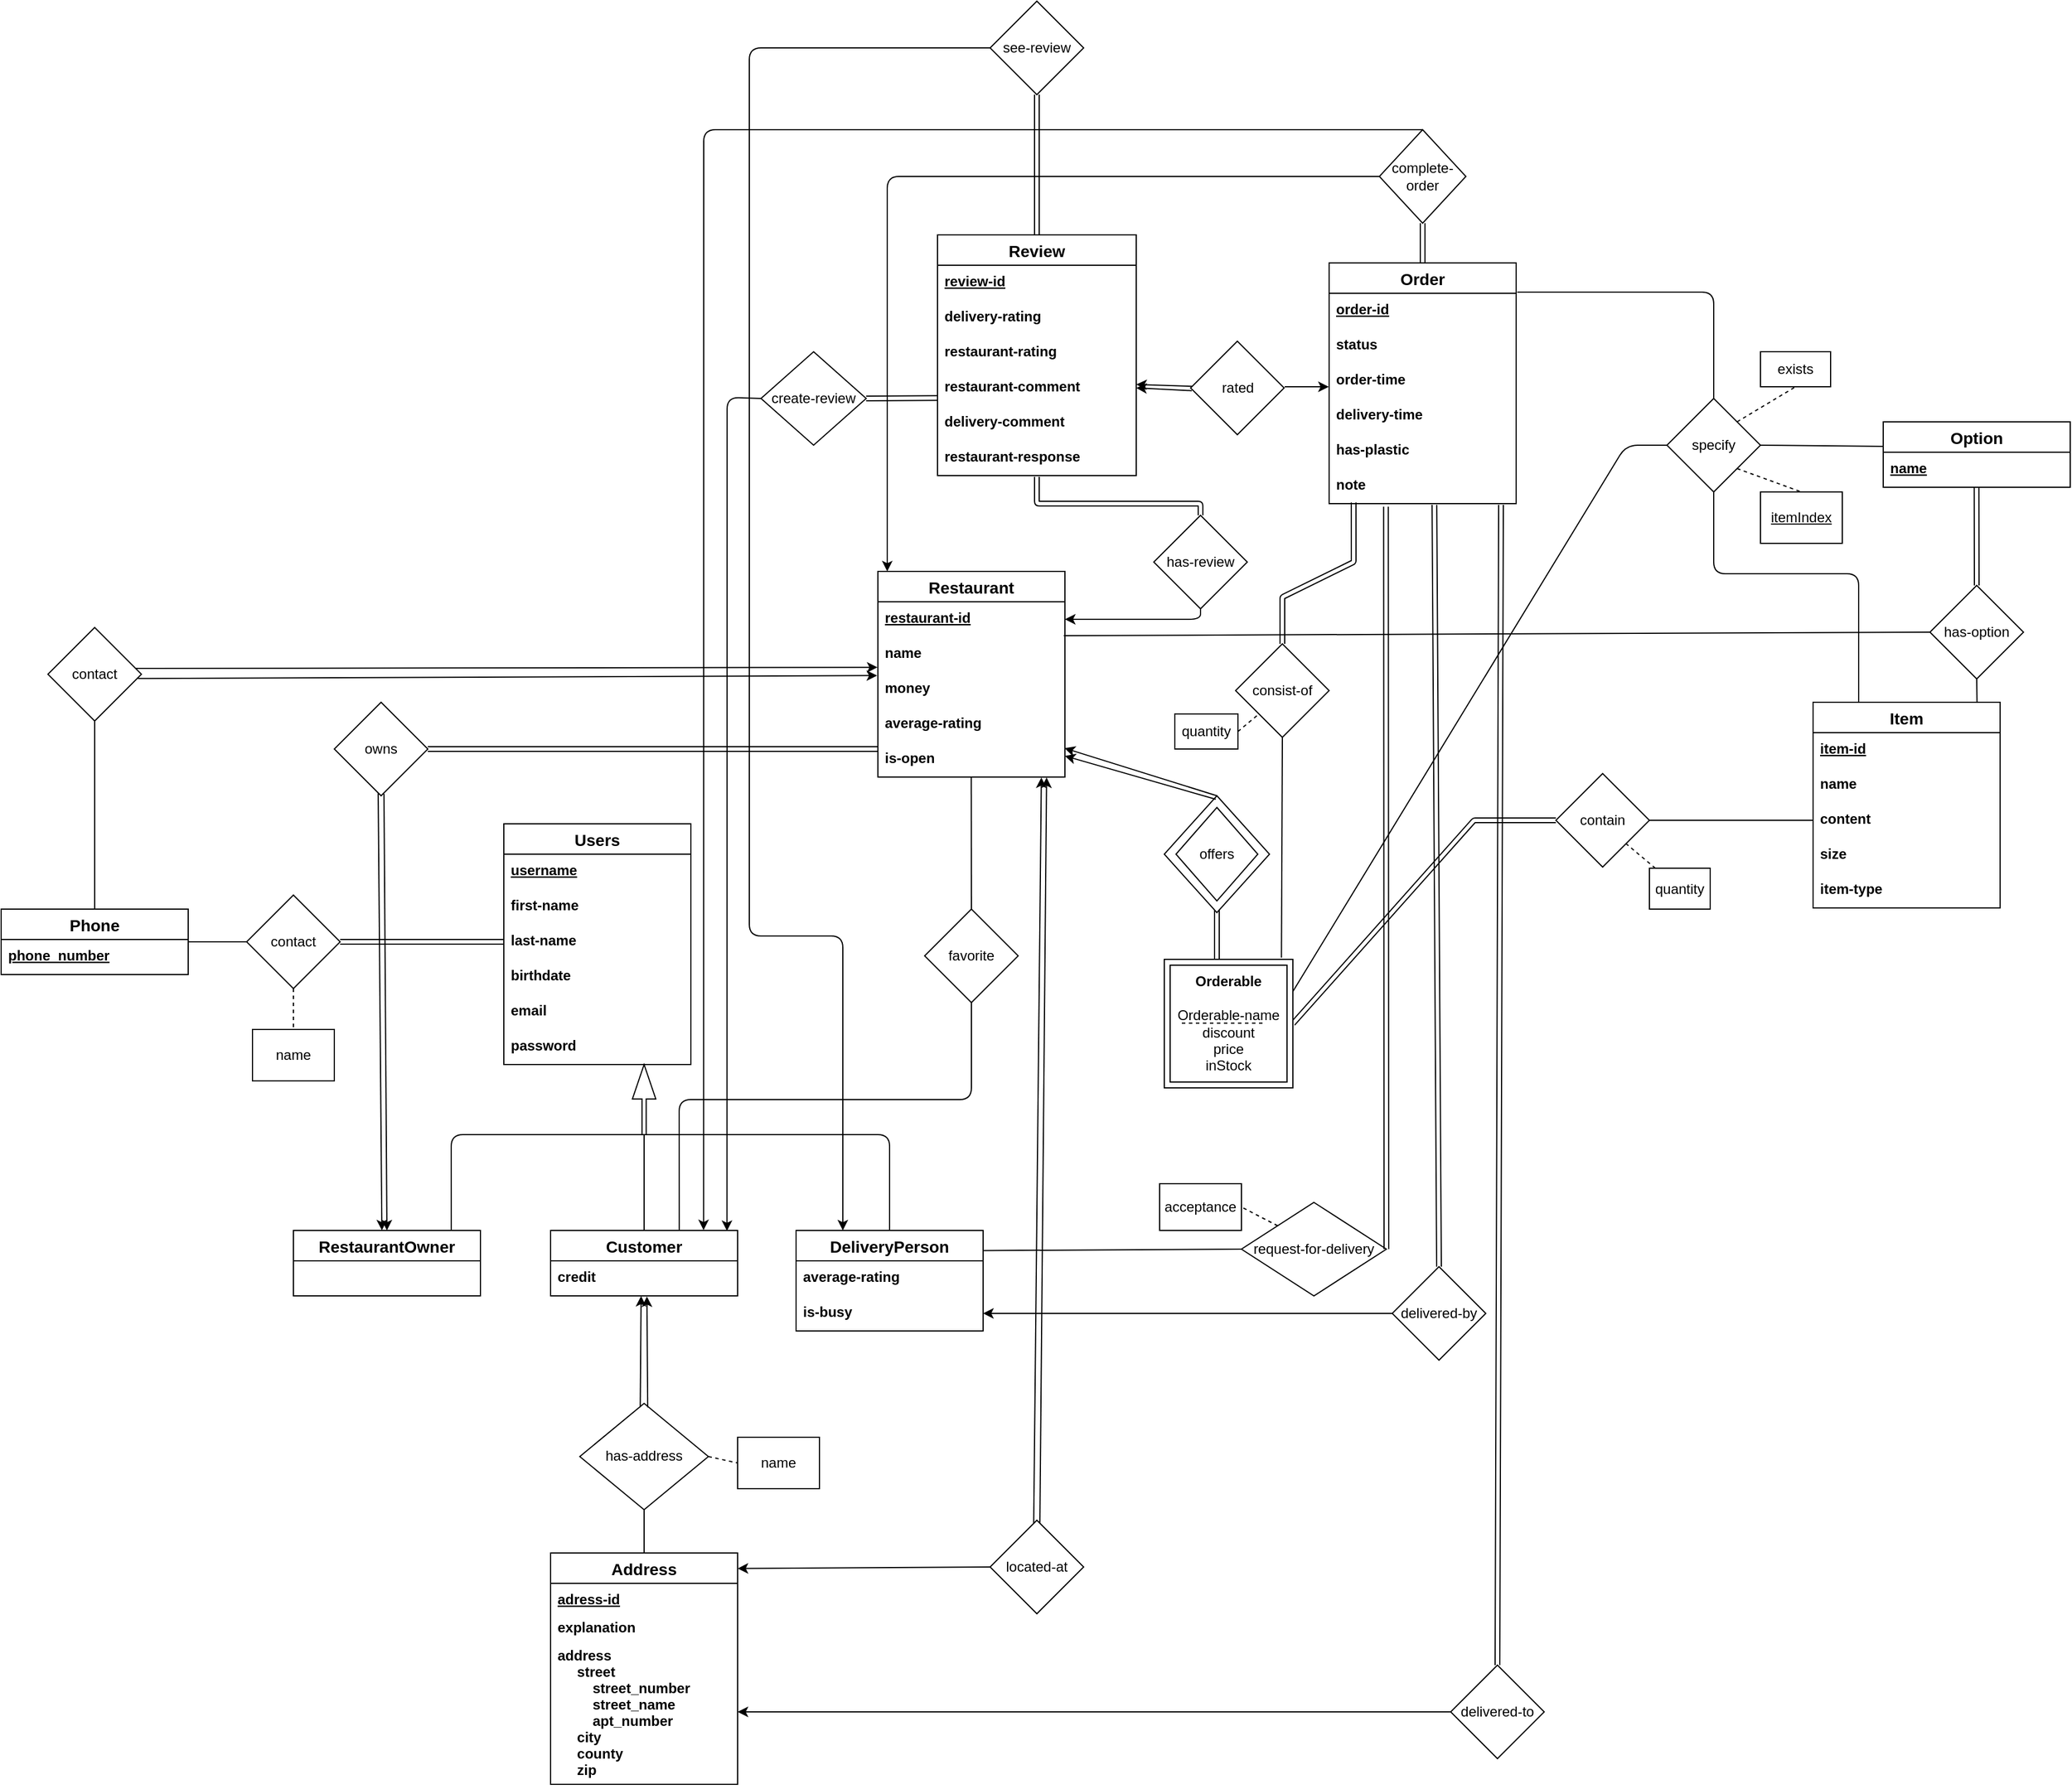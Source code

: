 <mxfile version="14.5.3" type="device"><diagram id="R2lEEEUBdFMjLlhIrx00" name="Page-1"><mxGraphModel dx="3220" dy="2443" grid="1" gridSize="10" guides="1" tooltips="1" connect="1" arrows="1" fold="1" page="1" pageScale="1" pageWidth="850" pageHeight="1100" math="0" shadow="0" extFonts="Permanent Marker^https://fonts.googleapis.com/css?family=Permanent+Marker"><root><mxCell id="0"/><mxCell id="1" parent="0"/><mxCell id="Zh8neGihTHfax8d--XvM-163" value="" style="shape=singleArrow;direction=north;whiteSpace=wrap;html=1;arrowWidth=0.178;arrowSize=0.492;" parent="1" vertex="1"><mxGeometry x="390" y="340" width="20" height="60" as="geometry"/></mxCell><mxCell id="Zh8neGihTHfax8d--XvM-165" value="" style="endArrow=none;html=1;exitX=0;exitY=0.5;exitDx=0;exitDy=0;exitPerimeter=0;entryX=0.844;entryY=0;entryDx=0;entryDy=0;entryPerimeter=0;" parent="1" source="Zh8neGihTHfax8d--XvM-163" target="JHoOs5_U9RgIZUPqP7sH-4" edge="1"><mxGeometry width="50" height="50" relative="1" as="geometry"><mxPoint x="680" y="250" as="sourcePoint"/><mxPoint x="240" y="430" as="targetPoint"/><Array as="points"><mxPoint x="235" y="400"/></Array></mxGeometry></mxCell><mxCell id="Zh8neGihTHfax8d--XvM-167" value="" style="endArrow=none;html=1;exitX=0.5;exitY=0;exitDx=0;exitDy=0;entryX=0;entryY=0.5;entryDx=0;entryDy=0;entryPerimeter=0;" parent="1" source="JHoOs5_U9RgIZUPqP7sH-26" target="Zh8neGihTHfax8d--XvM-163" edge="1"><mxGeometry width="50" height="50" relative="1" as="geometry"><mxPoint x="423" y="450" as="sourcePoint"/><mxPoint x="423" y="410" as="targetPoint"/><Array as="points"><mxPoint x="610" y="400"/></Array></mxGeometry></mxCell><mxCell id="Zh8neGihTHfax8d--XvM-174" value="" style="endArrow=classic;html=1;exitX=0.469;exitY=0.971;exitDx=0;exitDy=0;exitPerimeter=0;entryX=0.473;entryY=-0.001;entryDx=0;entryDy=0;entryPerimeter=0;" parent="1" source="w5awrjnhxRkKPZBforDl-4" target="JHoOs5_U9RgIZUPqP7sH-4" edge="1"><mxGeometry width="50" height="50" relative="1" as="geometry"><mxPoint x="360" y="46" as="sourcePoint"/><mxPoint x="195" y="414" as="targetPoint"/></mxGeometry></mxCell><mxCell id="Zh8neGihTHfax8d--XvM-179" value="" style="endArrow=classic;html=1;exitX=0.5;exitY=0;exitDx=0;exitDy=0;entryX=0.998;entryY=0.176;entryDx=0;entryDy=0;entryPerimeter=0;" parent="1" source="Pc2gba_3hiDEqjjUq7yA-28" target="JHoOs5_U9RgIZUPqP7sH-65" edge="1"><mxGeometry width="50" height="50" relative="1" as="geometry"><mxPoint x="880" y="150" as="sourcePoint"/><mxPoint x="760" y="70" as="targetPoint"/></mxGeometry></mxCell><mxCell id="Zh8neGihTHfax8d--XvM-222" value="" style="shape=partialRectangle;collapsible=0;dropTarget=0;pointerEvents=0;fillColor=none;top=0;left=0;bottom=0;right=0;points=[[0,0.5],[1,0.5]];portConstraint=eastwest;" parent="1" vertex="1"><mxGeometry x="776" y="400" width="210" height="30" as="geometry"/></mxCell><mxCell id="Zh8neGihTHfax8d--XvM-223" value="" style="shape=partialRectangle;connectable=0;fillColor=none;top=0;left=0;bottom=0;right=0;editable=1;overflow=hidden;" parent="Zh8neGihTHfax8d--XvM-222" vertex="1"><mxGeometry width="30" height="30" as="geometry"/></mxCell><mxCell id="Zh8neGihTHfax8d--XvM-275" value="" style="endArrow=classic;html=1;entryX=0.943;entryY=0.008;entryDx=0;entryDy=0;entryPerimeter=0;exitX=0;exitY=0.5;exitDx=0;exitDy=0;" parent="1" source="s_h3dqW5CmTu_gAil_q3-16" target="JHoOs5_U9RgIZUPqP7sH-15" edge="1"><mxGeometry width="50" height="50" relative="1" as="geometry"><mxPoint x="540" y="-231" as="sourcePoint"/><mxPoint x="471" y="480" as="targetPoint"/><Array as="points"><mxPoint x="471" y="-231"/></Array></mxGeometry></mxCell><mxCell id="Zh8neGihTHfax8d--XvM-284" value="" style="shape=link;html=1;entryX=0.5;entryY=0;entryDx=0;entryDy=0;exitX=0.131;exitY=0.967;exitDx=0;exitDy=0;exitPerimeter=0;" parent="1" source="JHoOs5_U9RgIZUPqP7sH-83" target="w5awrjnhxRkKPZBforDl-1" edge="1"><mxGeometry width="100" relative="1" as="geometry"><mxPoint x="1000" y="-120" as="sourcePoint"/><mxPoint x="1020" y="-1" as="targetPoint"/><Array as="points"><mxPoint x="1007" y="-90"/><mxPoint x="946" y="-60"/></Array></mxGeometry></mxCell><mxCell id="Zh8neGihTHfax8d--XvM-285" value="" style="shape=link;html=1;entryX=0.5;entryY=1;entryDx=0;entryDy=0;" parent="1" target="Pc2gba_3hiDEqjjUq7yA-28" edge="1"><mxGeometry width="100" relative="1" as="geometry"><mxPoint x="890" y="252" as="sourcePoint"/><mxPoint x="883.04" y="224" as="targetPoint"/></mxGeometry></mxCell><mxCell id="Zh8neGihTHfax8d--XvM-302" value="delivered-by" style="rhombus;whiteSpace=wrap;html=1;" parent="1" vertex="1"><mxGeometry x="1040" y="513" width="80" height="80" as="geometry"/></mxCell><mxCell id="Zh8neGihTHfax8d--XvM-303" value="" style="endArrow=classic;html=1;exitX=0;exitY=0.5;exitDx=0;exitDy=0;entryX=1;entryY=0.5;entryDx=0;entryDy=0;" parent="1" source="Zh8neGihTHfax8d--XvM-302" target="JHoOs5_U9RgIZUPqP7sH-29" edge="1"><mxGeometry width="50" height="50" relative="1" as="geometry"><mxPoint x="1050" y="496" as="sourcePoint"/><mxPoint x="710" y="570" as="targetPoint"/></mxGeometry></mxCell><mxCell id="Zh8neGihTHfax8d--XvM-305" value="" style="shape=link;html=1;exitX=0.5;exitY=0;exitDx=0;exitDy=0;entryX=0.563;entryY=1.033;entryDx=0;entryDy=0;entryPerimeter=0;" parent="1" source="Zh8neGihTHfax8d--XvM-302" target="JHoOs5_U9RgIZUPqP7sH-83" edge="1"><mxGeometry width="100" relative="1" as="geometry"><mxPoint x="1130" y="590" as="sourcePoint"/><mxPoint x="1060" y="-120" as="targetPoint"/></mxGeometry></mxCell><mxCell id="Zh8neGihTHfax8d--XvM-307" value="complete-order" style="rhombus;whiteSpace=wrap;html=1;" parent="1" vertex="1"><mxGeometry x="1029" y="-460" width="74" height="80" as="geometry"/></mxCell><mxCell id="Zh8neGihTHfax8d--XvM-310" value="" style="endArrow=classic;html=1;exitX=0;exitY=0.5;exitDx=0;exitDy=0;" parent="1" source="Zh8neGihTHfax8d--XvM-307" edge="1"><mxGeometry width="50" height="50" relative="1" as="geometry"><mxPoint x="620" y="-160" as="sourcePoint"/><mxPoint x="608" y="-82" as="targetPoint"/><Array as="points"><mxPoint x="608" y="-420"/></Array></mxGeometry></mxCell><mxCell id="Zh8neGihTHfax8d--XvM-311" value="" style="endArrow=classic;html=1;exitX=0.5;exitY=0;exitDx=0;exitDy=0;entryX=0.818;entryY=-0.004;entryDx=0;entryDy=0;entryPerimeter=0;" parent="1" source="Zh8neGihTHfax8d--XvM-307" target="JHoOs5_U9RgIZUPqP7sH-15" edge="1"><mxGeometry width="50" height="50" relative="1" as="geometry"><mxPoint x="490" y="430" as="sourcePoint"/><mxPoint x="461" y="450" as="targetPoint"/><Array as="points"><mxPoint x="451" y="-460"/></Array></mxGeometry></mxCell><mxCell id="Zh8neGihTHfax8d--XvM-313" value="" style="shape=link;html=1;exitX=0.5;exitY=1;exitDx=0;exitDy=0;entryX=0.5;entryY=0;entryDx=0;entryDy=0;" parent="1" source="Zh8neGihTHfax8d--XvM-307" target="JHoOs5_U9RgIZUPqP7sH-77" edge="1"><mxGeometry width="100" relative="1" as="geometry"><mxPoint x="600" y="-170" as="sourcePoint"/><mxPoint x="700" y="-170" as="targetPoint"/></mxGeometry></mxCell><mxCell id="Zh8neGihTHfax8d--XvM-318" value="" style="endArrow=none;html=1;entryX=0.5;entryY=1;entryDx=0;entryDy=0;exitX=0.75;exitY=0;exitDx=0;exitDy=0;" parent="1" target="hnmbwk__psN7E5hnEite-14" edge="1"><mxGeometry width="50" height="50" relative="1" as="geometry"><mxPoint x="1540.25" y="30" as="sourcePoint"/><mxPoint x="1643" y="120" as="targetPoint"/></mxGeometry></mxCell><mxCell id="Zh8neGihTHfax8d--XvM-320" value="" style="endArrow=none;html=1;exitX=0.5;exitY=1;exitDx=0;exitDy=0;entryX=0.911;entryY=-0.014;entryDx=0;entryDy=0;entryPerimeter=0;" parent="1" source="w5awrjnhxRkKPZBforDl-1" edge="1" target="w5awrjnhxRkKPZBforDl-5"><mxGeometry width="50" height="50" relative="1" as="geometry"><mxPoint x="990" y="40" as="sourcePoint"/><mxPoint x="949.09" y="251.08" as="targetPoint"/></mxGeometry></mxCell><mxCell id="Zh8neGihTHfax8d--XvM-321" value="" style="shape=link;html=1;exitX=1;exitY=0.5;exitDx=0;exitDy=0;entryX=0;entryY=0.2;entryDx=0;entryDy=0;entryPerimeter=0;" parent="1" source="w5awrjnhxRkKPZBforDl-4" target="JHoOs5_U9RgIZUPqP7sH-65" edge="1"><mxGeometry width="100" relative="1" as="geometry"><mxPoint x="235" y="80" as="sourcePoint"/><mxPoint x="600" y="80" as="targetPoint"/></mxGeometry></mxCell><mxCell id="Zh8neGihTHfax8d--XvM-323" value="" style="shape=link;html=1;exitX=1;exitY=0.5;exitDx=0;exitDy=0;entryX=0;entryY=0.5;entryDx=0;entryDy=0;" parent="1" source="w5awrjnhxRkKPZBforDl-5" target="w5awrjnhxRkKPZBforDl-3" edge="1"><mxGeometry width="100" relative="1" as="geometry"><mxPoint x="985" y="355" as="sourcePoint"/><mxPoint x="1260" as="targetPoint"/><Array as="points"><mxPoint x="1110" y="131"/></Array></mxGeometry></mxCell><mxCell id="Zh8neGihTHfax8d--XvM-324" value="" style="endArrow=none;html=1;exitX=1;exitY=0.5;exitDx=0;exitDy=0;" parent="1" source="w5awrjnhxRkKPZBforDl-3" target="s_h3dqW5CmTu_gAil_q3-66" edge="1"><mxGeometry width="50" height="50" relative="1" as="geometry"><mxPoint x="1250" y="114" as="sourcePoint"/><mxPoint x="1391.001" y="121.0" as="targetPoint"/></mxGeometry></mxCell><mxCell id="hnmbwk__psN7E5hnEite-14" value="has-option" style="rhombus;whiteSpace=wrap;html=1;" parent="1" vertex="1"><mxGeometry x="1500" y="-70" width="80" height="80" as="geometry"/></mxCell><mxCell id="hnmbwk__psN7E5hnEite-16" value="" style="shape=link;html=1;exitX=0.5;exitY=0;exitDx=0;exitDy=0;entryX=0.499;entryY=1.01;entryDx=0;entryDy=0;entryPerimeter=0;" parent="1" source="hnmbwk__psN7E5hnEite-14" target="JHoOs5_U9RgIZUPqP7sH-85" edge="1"><mxGeometry width="100" relative="1" as="geometry"><mxPoint x="1803" y="110" as="sourcePoint"/><mxPoint x="1753" y="120" as="targetPoint"/></mxGeometry></mxCell><mxCell id="w5awrjnhxRkKPZBforDl-1" value="consist-of" style="rhombus;whiteSpace=wrap;html=1;" parent="1" vertex="1"><mxGeometry x="906" y="-20" width="80" height="80" as="geometry"/></mxCell><mxCell id="w5awrjnhxRkKPZBforDl-3" value="contain" style="rhombus;whiteSpace=wrap;html=1;" parent="1" vertex="1"><mxGeometry x="1180" y="91" width="80" height="80" as="geometry"/></mxCell><mxCell id="w5awrjnhxRkKPZBforDl-4" value="owns" style="rhombus;whiteSpace=wrap;html=1;" parent="1" vertex="1"><mxGeometry x="135" y="30" width="80" height="80" as="geometry"/></mxCell><mxCell id="w5awrjnhxRkKPZBforDl-6" value="favorite" style="rhombus;whiteSpace=wrap;html=1;" parent="1" vertex="1"><mxGeometry x="640" y="207" width="80" height="80" as="geometry"/></mxCell><mxCell id="w5awrjnhxRkKPZBforDl-7" value="" style="endArrow=none;html=1;entryX=0.5;entryY=1;entryDx=0;entryDy=0;exitX=0.688;exitY=0.033;exitDx=0;exitDy=0;exitPerimeter=0;" parent="1" target="w5awrjnhxRkKPZBforDl-6" edge="1" source="JHoOs5_U9RgIZUPqP7sH-15"><mxGeometry width="50" height="50" relative="1" as="geometry"><mxPoint x="480" y="523" as="sourcePoint"/><mxPoint x="700" y="260" as="targetPoint"/><Array as="points"><mxPoint x="430" y="370"/><mxPoint x="680" y="370"/></Array></mxGeometry></mxCell><mxCell id="w5awrjnhxRkKPZBforDl-8" value="" style="endArrow=none;html=1;entryX=0.5;entryY=0;entryDx=0;entryDy=0;exitX=0.499;exitY=1.01;exitDx=0;exitDy=0;exitPerimeter=0;" parent="1" source="JHoOs5_U9RgIZUPqP7sH-65" target="w5awrjnhxRkKPZBforDl-6" edge="1"><mxGeometry width="50" height="50" relative="1" as="geometry"><mxPoint x="680" y="90" as="sourcePoint"/><mxPoint x="650" y="270" as="targetPoint"/></mxGeometry></mxCell><mxCell id="w5awrjnhxRkKPZBforDl-33" value="has-address" style="rhombus;whiteSpace=wrap;html=1;" parent="1" vertex="1"><mxGeometry x="345" y="630" width="110" height="90.99" as="geometry"/></mxCell><mxCell id="w5awrjnhxRkKPZBforDl-34" value="" style="endArrow=classic;html=1;entryX=0.484;entryY=1.003;entryDx=0;entryDy=0;entryPerimeter=0;exitX=0.47;exitY=0.035;exitDx=0;exitDy=0;exitPerimeter=0;" parent="1" source="w5awrjnhxRkKPZBforDl-33" target="JHoOs5_U9RgIZUPqP7sH-17" edge="1"><mxGeometry width="50" height="50" relative="1" as="geometry"><mxPoint x="409" y="650" as="sourcePoint"/><mxPoint x="430.032" y="619.01" as="targetPoint"/></mxGeometry></mxCell><mxCell id="w5awrjnhxRkKPZBforDl-35" value="" style="endArrow=none;html=1;" parent="1" edge="1"><mxGeometry width="50" height="50" relative="1" as="geometry"><mxPoint x="365" y="930" as="sourcePoint"/><mxPoint x="365" y="930" as="targetPoint"/></mxGeometry></mxCell><mxCell id="w5awrjnhxRkKPZBforDl-42" value="delivered-to" style="rhombus;whiteSpace=wrap;html=1;" parent="1" vertex="1"><mxGeometry x="1090" y="854" width="80" height="80" as="geometry"/></mxCell><mxCell id="w5awrjnhxRkKPZBforDl-43" value="" style="endArrow=classic;html=1;exitX=0;exitY=0.5;exitDx=0;exitDy=0;" parent="1" source="w5awrjnhxRkKPZBforDl-42" target="JHoOs5_U9RgIZUPqP7sH-33" edge="1"><mxGeometry width="50" height="50" relative="1" as="geometry"><mxPoint x="700" y="680" as="sourcePoint"/><mxPoint x="491.5" y="845" as="targetPoint"/></mxGeometry></mxCell><mxCell id="w5awrjnhxRkKPZBforDl-44" value="" style="shape=link;html=1;exitX=0.5;exitY=0;exitDx=0;exitDy=0;entryX=0.919;entryY=1.033;entryDx=0;entryDy=0;entryPerimeter=0;" parent="1" source="w5awrjnhxRkKPZBforDl-42" target="JHoOs5_U9RgIZUPqP7sH-83" edge="1"><mxGeometry width="100" relative="1" as="geometry"><mxPoint x="680" y="660" as="sourcePoint"/><mxPoint x="1120" y="-120" as="targetPoint"/></mxGeometry></mxCell><mxCell id="HV0EwEGS81E-rR6zZ6H0-31" value="quantity" style="rounded=0;whiteSpace=wrap;html=1;direction=south;" parent="1" vertex="1"><mxGeometry x="1260" y="172" width="52" height="35" as="geometry"/></mxCell><mxCell id="HV0EwEGS81E-rR6zZ6H0-33" value="quantity" style="rounded=0;whiteSpace=wrap;html=1;" parent="1" vertex="1"><mxGeometry x="854" y="40" width="54" height="30" as="geometry"/></mxCell><mxCell id="HV0EwEGS81E-rR6zZ6H0-34" value="" style="endArrow=none;dashed=1;html=1;exitX=1;exitY=0.5;exitDx=0;exitDy=0;entryX=0;entryY=1;entryDx=0;entryDy=0;" parent="1" source="HV0EwEGS81E-rR6zZ6H0-33" target="w5awrjnhxRkKPZBforDl-1" edge="1"><mxGeometry width="50" height="50" relative="1" as="geometry"><mxPoint x="1220" y="164" as="sourcePoint"/><mxPoint x="1250" y="186" as="targetPoint"/></mxGeometry></mxCell><mxCell id="Pc2gba_3hiDEqjjUq7yA-30" value="contact" style="rhombus;whiteSpace=wrap;html=1;" parent="1" vertex="1"><mxGeometry x="60" y="195" width="80" height="80" as="geometry"/></mxCell><mxCell id="fAkOfAZcA4UGFJUIWHXn-4" value="contact" style="rhombus;whiteSpace=wrap;html=1;" parent="1" vertex="1"><mxGeometry x="-110" y="-34" width="80" height="80" as="geometry"/></mxCell><mxCell id="fAkOfAZcA4UGFJUIWHXn-7" value="" style="shape=link;html=1;exitX=1;exitY=0.5;exitDx=0;exitDy=0;entryX=0;entryY=0.5;entryDx=0;entryDy=0;" parent="1" source="Pc2gba_3hiDEqjjUq7yA-30" target="JHoOs5_U9RgIZUPqP7sH-89" edge="1"><mxGeometry width="100" relative="1" as="geometry"><mxPoint x="410" y="440" as="sourcePoint"/><mxPoint x="510" y="440" as="targetPoint"/></mxGeometry></mxCell><mxCell id="fAkOfAZcA4UGFJUIWHXn-8" value="" style="endArrow=none;html=1;entryX=0;entryY=0.5;entryDx=0;entryDy=0;exitX=1;exitY=0.5;exitDx=0;exitDy=0;" parent="1" source="JHoOs5_U9RgIZUPqP7sH-34" target="Pc2gba_3hiDEqjjUq7yA-30" edge="1"><mxGeometry width="50" height="50" relative="1" as="geometry"><mxPoint x="-50" y="244" as="sourcePoint"/><mxPoint x="350" y="150" as="targetPoint"/></mxGeometry></mxCell><mxCell id="fAkOfAZcA4UGFJUIWHXn-10" value="" style="endArrow=none;html=1;exitX=0.5;exitY=0;exitDx=0;exitDy=0;entryX=0.5;entryY=1;entryDx=0;entryDy=0;" parent="1" source="JHoOs5_U9RgIZUPqP7sH-34" target="fAkOfAZcA4UGFJUIWHXn-4" edge="1"><mxGeometry width="50" height="50" relative="1" as="geometry"><mxPoint x="300" y="200" as="sourcePoint"/><mxPoint x="350" y="150" as="targetPoint"/></mxGeometry></mxCell><mxCell id="fAkOfAZcA4UGFJUIWHXn-12" value="" style="endArrow=none;html=1;entryX=0.5;entryY=1;entryDx=0;entryDy=0;exitX=0.5;exitY=0;exitDx=0;exitDy=0;" parent="1" source="JHoOs5_U9RgIZUPqP7sH-31" target="w5awrjnhxRkKPZBforDl-33" edge="1"><mxGeometry width="50" height="50" relative="1" as="geometry"><mxPoint x="410" y="780" as="sourcePoint"/><mxPoint x="620" y="680" as="targetPoint"/></mxGeometry></mxCell><mxCell id="fAkOfAZcA4UGFJUIWHXn-13" value="located-at" style="rhombus;whiteSpace=wrap;html=1;" parent="1" vertex="1"><mxGeometry x="696" y="730" width="80" height="80" as="geometry"/></mxCell><mxCell id="fAkOfAZcA4UGFJUIWHXn-14" value="" style="endArrow=classic;html=1;exitX=0.466;exitY=0.033;exitDx=0;exitDy=0;exitPerimeter=0;entryX=0.874;entryY=1.012;entryDx=0;entryDy=0;entryPerimeter=0;" parent="1" source="fAkOfAZcA4UGFJUIWHXn-13" target="JHoOs5_U9RgIZUPqP7sH-65" edge="1"><mxGeometry width="50" height="50" relative="1" as="geometry"><mxPoint x="930" y="770.99" as="sourcePoint"/><mxPoint x="738" y="94" as="targetPoint"/></mxGeometry></mxCell><mxCell id="fAkOfAZcA4UGFJUIWHXn-17" value="" style="endArrow=classic;html=1;exitX=0.963;exitY=0.546;exitDx=0;exitDy=0;exitPerimeter=0;entryX=-0.004;entryY=0.105;entryDx=0;entryDy=0;entryPerimeter=0;" parent="1" source="fAkOfAZcA4UGFJUIWHXn-4" target="JHoOs5_U9RgIZUPqP7sH-64" edge="1"><mxGeometry width="50" height="50" relative="1" as="geometry"><mxPoint x="-100" y="-30" as="sourcePoint"/><mxPoint x="604" y="-30" as="targetPoint"/></mxGeometry></mxCell><mxCell id="fAkOfAZcA4UGFJUIWHXn-19" value="" style="endArrow=classic;html=1;exitX=0;exitY=0.5;exitDx=0;exitDy=0;entryX=1;entryY=0.067;entryDx=0;entryDy=0;entryPerimeter=0;" parent="1" source="fAkOfAZcA4UGFJUIWHXn-13" target="JHoOs5_U9RgIZUPqP7sH-31" edge="1"><mxGeometry width="50" height="50" relative="1" as="geometry"><mxPoint x="490" y="540" as="sourcePoint"/><mxPoint x="440" y="590" as="targetPoint"/></mxGeometry></mxCell><mxCell id="JHoOs5_U9RgIZUPqP7sH-4" value="RestaurantOwner" style="swimlane;fontStyle=1;childLayout=stackLayout;horizontal=1;startSize=26;horizontalStack=0;resizeParent=1;resizeParentMax=0;resizeLast=0;collapsible=1;marginBottom=0;align=center;fontSize=14;" parent="1" vertex="1"><mxGeometry x="100" y="482" width="160" height="56" as="geometry"/></mxCell><mxCell id="JHoOs5_U9RgIZUPqP7sH-11" value="" style="endArrow=classic;html=1;exitX=0.531;exitY=0.979;exitDx=0;exitDy=0;exitPerimeter=0;entryX=0.5;entryY=0;entryDx=0;entryDy=0;" parent="1" source="w5awrjnhxRkKPZBforDl-4" target="JHoOs5_U9RgIZUPqP7sH-4" edge="1"><mxGeometry width="50" height="50" relative="1" as="geometry"><mxPoint x="232.52" y="107.68" as="sourcePoint"/><mxPoint x="227" y="454" as="targetPoint"/></mxGeometry></mxCell><mxCell id="JHoOs5_U9RgIZUPqP7sH-15" value="Customer" style="swimlane;fontStyle=1;childLayout=stackLayout;horizontal=1;startSize=26;horizontalStack=0;resizeParent=1;resizeParentMax=0;resizeLast=0;collapsible=1;marginBottom=0;align=center;fontSize=14;" parent="1" vertex="1"><mxGeometry x="320" y="482" width="160" height="56" as="geometry"/></mxCell><mxCell id="JHoOs5_U9RgIZUPqP7sH-17" value="credit" style="text;strokeColor=none;fillColor=none;spacingLeft=4;spacingRight=4;overflow=hidden;rotatable=0;points=[[0,0.5],[1,0.5]];portConstraint=eastwest;fontSize=12;fontStyle=1" parent="JHoOs5_U9RgIZUPqP7sH-15" vertex="1"><mxGeometry y="26" width="160" height="30" as="geometry"/></mxCell><mxCell id="JHoOs5_U9RgIZUPqP7sH-19" value="" style="endArrow=none;html=1;entryX=0.5;entryY=0;entryDx=0;entryDy=0;" parent="1" target="JHoOs5_U9RgIZUPqP7sH-15" edge="1"><mxGeometry width="50" height="50" relative="1" as="geometry"><mxPoint x="400" y="400" as="sourcePoint"/><mxPoint x="290.04" y="464" as="targetPoint"/><Array as="points"/></mxGeometry></mxCell><mxCell id="JHoOs5_U9RgIZUPqP7sH-20" value="" style="endArrow=classic;html=1;entryX=0.515;entryY=1.016;entryDx=0;entryDy=0;entryPerimeter=0;exitX=0.528;exitY=0.037;exitDx=0;exitDy=0;exitPerimeter=0;" parent="1" source="w5awrjnhxRkKPZBforDl-33" target="JHoOs5_U9RgIZUPqP7sH-17" edge="1"><mxGeometry width="50" height="50" relative="1" as="geometry"><mxPoint x="419.762" y="660.238" as="sourcePoint"/><mxPoint x="419.2" y="566.33" as="targetPoint"/></mxGeometry></mxCell><mxCell id="JHoOs5_U9RgIZUPqP7sH-26" value="DeliveryPerson" style="swimlane;fontStyle=1;childLayout=stackLayout;horizontal=1;startSize=26;horizontalStack=0;resizeParent=1;resizeParentMax=0;resizeLast=0;collapsible=1;marginBottom=0;align=center;fontSize=14;" parent="1" vertex="1"><mxGeometry x="530" y="482" width="160" height="86" as="geometry"/></mxCell><mxCell id="JHoOs5_U9RgIZUPqP7sH-28" value="average-rating" style="text;strokeColor=none;fillColor=none;spacingLeft=4;spacingRight=4;overflow=hidden;rotatable=0;points=[[0,0.5],[1,0.5]];portConstraint=eastwest;fontSize=12;fontStyle=1" parent="JHoOs5_U9RgIZUPqP7sH-26" vertex="1"><mxGeometry y="26" width="160" height="30" as="geometry"/></mxCell><mxCell id="JHoOs5_U9RgIZUPqP7sH-29" value="is-busy" style="text;strokeColor=none;fillColor=none;spacingLeft=4;spacingRight=4;overflow=hidden;rotatable=0;points=[[0,0.5],[1,0.5]];portConstraint=eastwest;fontSize=12;fontStyle=1" parent="JHoOs5_U9RgIZUPqP7sH-26" vertex="1"><mxGeometry y="56" width="160" height="30" as="geometry"/></mxCell><mxCell id="JHoOs5_U9RgIZUPqP7sH-31" value="Address" style="swimlane;fontStyle=1;childLayout=stackLayout;horizontal=1;startSize=26;horizontalStack=0;resizeParent=1;resizeParentMax=0;resizeLast=0;collapsible=1;marginBottom=0;align=center;fontSize=14;" parent="1" vertex="1"><mxGeometry x="320" y="758" width="160" height="198" as="geometry"/></mxCell><mxCell id="JHoOs5_U9RgIZUPqP7sH-32" value="adress-id" style="text;strokeColor=none;fillColor=none;spacingLeft=4;spacingRight=4;overflow=hidden;rotatable=0;points=[[0,0.5],[1,0.5]];portConstraint=eastwest;fontSize=12;fontStyle=5" parent="JHoOs5_U9RgIZUPqP7sH-31" vertex="1"><mxGeometry y="26" width="160" height="24" as="geometry"/></mxCell><mxCell id="s_h3dqW5CmTu_gAil_q3-84" value="explanation" style="text;strokeColor=none;fillColor=none;spacingLeft=4;spacingRight=4;overflow=hidden;rotatable=0;points=[[0,0.5],[1,0.5]];portConstraint=eastwest;fontSize=12;fontStyle=1" parent="JHoOs5_U9RgIZUPqP7sH-31" vertex="1"><mxGeometry y="50" width="160" height="24" as="geometry"/></mxCell><mxCell id="JHoOs5_U9RgIZUPqP7sH-33" value="address&#10;     street&#10;         street_number&#10;         street_name&#10;         apt_number&#10;     city&#10;     county&#10;     zip&#10;" style="text;strokeColor=none;fillColor=none;spacingLeft=4;spacingRight=4;overflow=hidden;rotatable=0;points=[[0,0.5],[1,0.5]];portConstraint=eastwest;fontSize=12;fontStyle=1" parent="JHoOs5_U9RgIZUPqP7sH-31" vertex="1"><mxGeometry y="74" width="160" height="124" as="geometry"/></mxCell><mxCell id="JHoOs5_U9RgIZUPqP7sH-34" value="Phone" style="swimlane;fontStyle=1;childLayout=stackLayout;horizontal=1;startSize=26;horizontalStack=0;resizeParent=1;resizeParentMax=0;resizeLast=0;collapsible=1;marginBottom=0;align=center;fontSize=14;" parent="1" vertex="1"><mxGeometry x="-150" y="207" width="160" height="56" as="geometry"/></mxCell><mxCell id="JHoOs5_U9RgIZUPqP7sH-35" value="phone_number" style="text;strokeColor=none;fillColor=none;spacingLeft=4;spacingRight=4;overflow=hidden;rotatable=0;points=[[0,0.5],[1,0.5]];portConstraint=eastwest;fontSize=12;fontStyle=5" parent="JHoOs5_U9RgIZUPqP7sH-34" vertex="1"><mxGeometry y="26" width="160" height="30" as="geometry"/></mxCell><mxCell id="JHoOs5_U9RgIZUPqP7sH-40" value="" style="group" parent="1" vertex="1" connectable="0"><mxGeometry x="845" y="110" width="90" height="100" as="geometry"/></mxCell><mxCell id="JHoOs5_U9RgIZUPqP7sH-41" style="edgeStyle=orthogonalEdgeStyle;shape=link;rounded=0;orthogonalLoop=1;jettySize=auto;html=1;exitX=0.5;exitY=1;exitDx=0;exitDy=0;entryX=0.5;entryY=1;entryDx=0;entryDy=0;" parent="JHoOs5_U9RgIZUPqP7sH-40" source="Pc2gba_3hiDEqjjUq7yA-28" target="Pc2gba_3hiDEqjjUq7yA-29" edge="1"><mxGeometry relative="1" as="geometry"/></mxCell><mxCell id="Pc2gba_3hiDEqjjUq7yA-28" value="" style="rhombus;whiteSpace=wrap;html=1;" parent="JHoOs5_U9RgIZUPqP7sH-40" vertex="1"><mxGeometry width="90" height="100" as="geometry"/></mxCell><mxCell id="Pc2gba_3hiDEqjjUq7yA-29" value="offers" style="rhombus;whiteSpace=wrap;html=1;" parent="JHoOs5_U9RgIZUPqP7sH-40" vertex="1"><mxGeometry x="10" y="10" width="70" height="80" as="geometry"/></mxCell><mxCell id="JHoOs5_U9RgIZUPqP7sH-42" value="" style="endArrow=classic;html=1;entryX=1;entryY=0.398;entryDx=0;entryDy=0;entryPerimeter=0;exitX=0.489;exitY=0.03;exitDx=0;exitDy=0;exitPerimeter=0;" parent="1" source="Pc2gba_3hiDEqjjUq7yA-28" target="JHoOs5_U9RgIZUPqP7sH-65" edge="1"><mxGeometry width="50" height="50" relative="1" as="geometry"><mxPoint x="875" y="148" as="sourcePoint"/><mxPoint x="760" y="75" as="targetPoint"/></mxGeometry></mxCell><mxCell id="JHoOs5_U9RgIZUPqP7sH-54" value="name" style="rounded=0;whiteSpace=wrap;html=1;" parent="1" vertex="1"><mxGeometry x="480" y="658.99" width="70" height="44" as="geometry"/></mxCell><mxCell id="JHoOs5_U9RgIZUPqP7sH-55" value="" style="endArrow=none;dashed=1;html=1;exitX=1;exitY=0.5;exitDx=0;exitDy=0;entryX=0;entryY=0.5;entryDx=0;entryDy=0;" parent="1" source="w5awrjnhxRkKPZBforDl-33" target="JHoOs5_U9RgIZUPqP7sH-54" edge="1"><mxGeometry width="50" height="50" relative="1" as="geometry"><mxPoint x="490" y="670" as="sourcePoint"/><mxPoint x="470" y="651" as="targetPoint"/></mxGeometry></mxCell><mxCell id="JHoOs5_U9RgIZUPqP7sH-56" value="name" style="rounded=0;whiteSpace=wrap;html=1;" parent="1" vertex="1"><mxGeometry x="65" y="310" width="70" height="44" as="geometry"/></mxCell><mxCell id="JHoOs5_U9RgIZUPqP7sH-57" value="" style="endArrow=none;dashed=1;html=1;exitX=0.5;exitY=1;exitDx=0;exitDy=0;entryX=0.5;entryY=0;entryDx=0;entryDy=0;" parent="1" source="Pc2gba_3hiDEqjjUq7yA-30" target="JHoOs5_U9RgIZUPqP7sH-56" edge="1"><mxGeometry width="50" height="50" relative="1" as="geometry"><mxPoint x="70" y="290" as="sourcePoint"/><mxPoint x="90" y="251" as="targetPoint"/></mxGeometry></mxCell><mxCell id="JHoOs5_U9RgIZUPqP7sH-59" value="" style="endArrow=classic;html=1;exitX=0.942;exitY=0.438;exitDx=0;exitDy=0;exitPerimeter=0;entryX=-0.002;entryY=0.869;entryDx=0;entryDy=0;entryPerimeter=0;" parent="1" source="fAkOfAZcA4UGFJUIWHXn-4" target="JHoOs5_U9RgIZUPqP7sH-62" edge="1"><mxGeometry width="50" height="50" relative="1" as="geometry"><mxPoint x="-100" y="-40" as="sourcePoint"/><mxPoint x="604" y="-40" as="targetPoint"/></mxGeometry></mxCell><mxCell id="JHoOs5_U9RgIZUPqP7sH-60" value="Restaurant" style="swimlane;fontStyle=1;childLayout=stackLayout;horizontal=1;startSize=26;horizontalStack=0;resizeParent=1;resizeParentMax=0;resizeLast=0;collapsible=1;marginBottom=0;align=center;fontSize=14;" parent="1" vertex="1"><mxGeometry x="600" y="-82" width="160" height="176" as="geometry"/></mxCell><mxCell id="JHoOs5_U9RgIZUPqP7sH-61" value="restaurant-id" style="text;strokeColor=none;fillColor=none;spacingLeft=4;spacingRight=4;overflow=hidden;rotatable=0;points=[[0,0.5],[1,0.5]];portConstraint=eastwest;fontSize=12;fontStyle=5" parent="JHoOs5_U9RgIZUPqP7sH-60" vertex="1"><mxGeometry y="26" width="160" height="30" as="geometry"/></mxCell><mxCell id="JHoOs5_U9RgIZUPqP7sH-62" value="name" style="text;strokeColor=none;fillColor=none;spacingLeft=4;spacingRight=4;overflow=hidden;rotatable=0;points=[[0,0.5],[1,0.5]];portConstraint=eastwest;fontSize=12;fontStyle=1" parent="JHoOs5_U9RgIZUPqP7sH-60" vertex="1"><mxGeometry y="56" width="160" height="30" as="geometry"/></mxCell><mxCell id="JHoOs5_U9RgIZUPqP7sH-64" value="money" style="text;strokeColor=none;fillColor=none;spacingLeft=4;spacingRight=4;overflow=hidden;rotatable=0;points=[[0,0.5],[1,0.5]];portConstraint=eastwest;fontSize=12;fontStyle=1" parent="JHoOs5_U9RgIZUPqP7sH-60" vertex="1"><mxGeometry y="86" width="160" height="30" as="geometry"/></mxCell><mxCell id="JHoOs5_U9RgIZUPqP7sH-63" value="average-rating&#10;" style="text;strokeColor=none;fillColor=none;spacingLeft=4;spacingRight=4;overflow=hidden;rotatable=0;points=[[0,0.5],[1,0.5]];portConstraint=eastwest;fontSize=12;fontStyle=1" parent="JHoOs5_U9RgIZUPqP7sH-60" vertex="1"><mxGeometry y="116" width="160" height="30" as="geometry"/></mxCell><mxCell id="JHoOs5_U9RgIZUPqP7sH-65" value="is-open" style="text;strokeColor=none;fillColor=none;spacingLeft=4;spacingRight=4;overflow=hidden;rotatable=0;points=[[0,0.5],[1,0.5]];portConstraint=eastwest;fontSize=12;fontStyle=1" parent="JHoOs5_U9RgIZUPqP7sH-60" vertex="1"><mxGeometry y="146" width="160" height="30" as="geometry"/></mxCell><mxCell id="JHoOs5_U9RgIZUPqP7sH-70" value="" style="endArrow=classic;html=1;exitX=0.532;exitY=0.033;exitDx=0;exitDy=0;exitPerimeter=0;entryX=0.902;entryY=1.012;entryDx=0;entryDy=0;entryPerimeter=0;" parent="1" source="fAkOfAZcA4UGFJUIWHXn-13" target="JHoOs5_U9RgIZUPqP7sH-65" edge="1"><mxGeometry width="50" height="50" relative="1" as="geometry"><mxPoint x="740.702" y="660.288" as="sourcePoint"/><mxPoint x="747" y="95" as="targetPoint"/></mxGeometry></mxCell><mxCell id="JHoOs5_U9RgIZUPqP7sH-73" value="" style="group" parent="1" vertex="1" connectable="0"><mxGeometry x="845" y="250" width="125" height="110" as="geometry"/></mxCell><mxCell id="w5awrjnhxRkKPZBforDl-5" value="&lt;b&gt;Orderable&lt;br&gt;&lt;/b&gt;&lt;br&gt;Orderable-name&lt;br&gt;discount&lt;br&gt;price&lt;br&gt;inStock" style="shape=ext;margin=3;double=1;whiteSpace=wrap;html=1;align=center;" parent="JHoOs5_U9RgIZUPqP7sH-73" vertex="1"><mxGeometry width="110" height="110" as="geometry"/></mxCell><mxCell id="JHoOs5_U9RgIZUPqP7sH-39" value="" style="endArrow=none;dashed=1;html=1;" parent="JHoOs5_U9RgIZUPqP7sH-73" edge="1"><mxGeometry width="50" height="50" relative="1" as="geometry"><mxPoint x="15" y="54.66" as="sourcePoint"/><mxPoint x="85" y="54.66" as="targetPoint"/></mxGeometry></mxCell><mxCell id="JHoOs5_U9RgIZUPqP7sH-77" value="Order" style="swimlane;fontStyle=1;childLayout=stackLayout;horizontal=1;startSize=26;horizontalStack=0;resizeParent=1;resizeParentMax=0;resizeLast=0;collapsible=1;marginBottom=0;align=center;fontSize=14;" parent="1" vertex="1"><mxGeometry x="986" y="-346" width="160" height="206" as="geometry"/></mxCell><mxCell id="JHoOs5_U9RgIZUPqP7sH-78" value="order-id" style="text;strokeColor=none;fillColor=none;spacingLeft=4;spacingRight=4;overflow=hidden;rotatable=0;points=[[0,0.5],[1,0.5]];portConstraint=eastwest;fontSize=12;fontStyle=5" parent="JHoOs5_U9RgIZUPqP7sH-77" vertex="1"><mxGeometry y="26" width="160" height="30" as="geometry"/></mxCell><mxCell id="JHoOs5_U9RgIZUPqP7sH-79" value="status" style="text;strokeColor=none;fillColor=none;spacingLeft=4;spacingRight=4;overflow=hidden;rotatable=0;points=[[0,0.5],[1,0.5]];portConstraint=eastwest;fontSize=12;fontStyle=1" parent="JHoOs5_U9RgIZUPqP7sH-77" vertex="1"><mxGeometry y="56" width="160" height="30" as="geometry"/></mxCell><mxCell id="JHoOs5_U9RgIZUPqP7sH-80" value="order-time" style="text;strokeColor=none;fillColor=none;spacingLeft=4;spacingRight=4;overflow=hidden;rotatable=0;points=[[0,0.5],[1,0.5]];portConstraint=eastwest;fontSize=12;fontStyle=1" parent="JHoOs5_U9RgIZUPqP7sH-77" vertex="1"><mxGeometry y="86" width="160" height="30" as="geometry"/></mxCell><mxCell id="JHoOs5_U9RgIZUPqP7sH-81" value="delivery-time" style="text;strokeColor=none;fillColor=none;spacingLeft=4;spacingRight=4;overflow=hidden;rotatable=0;points=[[0,0.5],[1,0.5]];portConstraint=eastwest;fontSize=12;fontStyle=1" parent="JHoOs5_U9RgIZUPqP7sH-77" vertex="1"><mxGeometry y="116" width="160" height="30" as="geometry"/></mxCell><mxCell id="JHoOs5_U9RgIZUPqP7sH-82" value="has-plastic" style="text;strokeColor=none;fillColor=none;spacingLeft=4;spacingRight=4;overflow=hidden;rotatable=0;points=[[0,0.5],[1,0.5]];portConstraint=eastwest;fontSize=12;fontStyle=1" parent="JHoOs5_U9RgIZUPqP7sH-77" vertex="1"><mxGeometry y="146" width="160" height="30" as="geometry"/></mxCell><mxCell id="JHoOs5_U9RgIZUPqP7sH-83" value="note" style="text;strokeColor=none;fillColor=none;spacingLeft=4;spacingRight=4;overflow=hidden;rotatable=0;points=[[0,0.5],[1,0.5]];portConstraint=eastwest;fontSize=12;fontStyle=1" parent="JHoOs5_U9RgIZUPqP7sH-77" vertex="1"><mxGeometry y="176" width="160" height="30" as="geometry"/></mxCell><mxCell id="JHoOs5_U9RgIZUPqP7sH-84" value="Option" style="swimlane;fontStyle=1;childLayout=stackLayout;horizontal=1;startSize=26;horizontalStack=0;resizeParent=1;resizeParentMax=0;resizeLast=0;collapsible=1;marginBottom=0;align=center;fontSize=14;" parent="1" vertex="1"><mxGeometry x="1460" y="-210" width="160" height="56" as="geometry"/></mxCell><mxCell id="JHoOs5_U9RgIZUPqP7sH-85" value="name" style="text;spacingLeft=4;spacingRight=4;overflow=hidden;rotatable=0;points=[[0,0.5],[1,0.5]];portConstraint=eastwest;fontSize=12;fontStyle=5" parent="JHoOs5_U9RgIZUPqP7sH-84" vertex="1"><mxGeometry y="26" width="160" height="30" as="geometry"/></mxCell><mxCell id="JHoOs5_U9RgIZUPqP7sH-86" value="Users" style="swimlane;fontStyle=1;childLayout=stackLayout;horizontal=1;startSize=26;horizontalStack=0;resizeParent=1;resizeParentMax=0;resizeLast=0;collapsible=1;marginBottom=0;align=center;fontSize=14;" parent="1" vertex="1"><mxGeometry x="280" y="134" width="160" height="206" as="geometry"/></mxCell><mxCell id="JHoOs5_U9RgIZUPqP7sH-87" value="username" style="text;strokeColor=none;fillColor=none;spacingLeft=4;spacingRight=4;overflow=hidden;rotatable=0;points=[[0,0.5],[1,0.5]];portConstraint=eastwest;fontSize=12;fontStyle=5" parent="JHoOs5_U9RgIZUPqP7sH-86" vertex="1"><mxGeometry y="26" width="160" height="30" as="geometry"/></mxCell><mxCell id="JHoOs5_U9RgIZUPqP7sH-88" value="first-name" style="text;strokeColor=none;fillColor=none;spacingLeft=4;spacingRight=4;overflow=hidden;rotatable=0;points=[[0,0.5],[1,0.5]];portConstraint=eastwest;fontSize=12;fontStyle=1" parent="JHoOs5_U9RgIZUPqP7sH-86" vertex="1"><mxGeometry y="56" width="160" height="30" as="geometry"/></mxCell><mxCell id="JHoOs5_U9RgIZUPqP7sH-89" value="last-name" style="text;strokeColor=none;fillColor=none;spacingLeft=4;spacingRight=4;overflow=hidden;rotatable=0;points=[[0,0.5],[1,0.5]];portConstraint=eastwest;fontSize=12;fontStyle=1" parent="JHoOs5_U9RgIZUPqP7sH-86" vertex="1"><mxGeometry y="86" width="160" height="30" as="geometry"/></mxCell><mxCell id="JHoOs5_U9RgIZUPqP7sH-90" value="birthdate" style="text;strokeColor=none;fillColor=none;spacingLeft=4;spacingRight=4;overflow=hidden;rotatable=0;points=[[0,0.5],[1,0.5]];portConstraint=eastwest;fontSize=12;fontStyle=1" parent="JHoOs5_U9RgIZUPqP7sH-86" vertex="1"><mxGeometry y="116" width="160" height="30" as="geometry"/></mxCell><mxCell id="JHoOs5_U9RgIZUPqP7sH-91" value="email" style="text;strokeColor=none;fillColor=none;spacingLeft=4;spacingRight=4;overflow=hidden;rotatable=0;points=[[0,0.5],[1,0.5]];portConstraint=eastwest;fontSize=12;fontStyle=1" parent="JHoOs5_U9RgIZUPqP7sH-86" vertex="1"><mxGeometry y="146" width="160" height="30" as="geometry"/></mxCell><mxCell id="JHoOs5_U9RgIZUPqP7sH-92" value="password" style="text;strokeColor=none;fillColor=none;spacingLeft=4;spacingRight=4;overflow=hidden;rotatable=0;points=[[0,0.5],[1,0.5]];portConstraint=eastwest;fontSize=12;fontStyle=1" parent="JHoOs5_U9RgIZUPqP7sH-86" vertex="1"><mxGeometry y="176" width="160" height="30" as="geometry"/></mxCell><mxCell id="s_h3dqW5CmTu_gAil_q3-2" value="Review" style="swimlane;fontStyle=1;childLayout=stackLayout;horizontal=1;startSize=26;horizontalStack=0;resizeParent=1;resizeParentMax=0;resizeLast=0;collapsible=1;marginBottom=0;align=center;fontSize=14;" parent="1" vertex="1"><mxGeometry x="651" y="-370" width="170" height="206" as="geometry"/></mxCell><mxCell id="s_h3dqW5CmTu_gAil_q3-3" value="review-id" style="text;strokeColor=none;fillColor=none;spacingLeft=4;spacingRight=4;overflow=hidden;rotatable=0;points=[[0,0.5],[1,0.5]];portConstraint=eastwest;fontSize=12;fontStyle=5" parent="s_h3dqW5CmTu_gAil_q3-2" vertex="1"><mxGeometry y="26" width="170" height="30" as="geometry"/></mxCell><mxCell id="s_h3dqW5CmTu_gAil_q3-4" value="delivery-rating" style="text;strokeColor=none;fillColor=none;spacingLeft=4;spacingRight=4;overflow=hidden;rotatable=0;points=[[0,0.5],[1,0.5]];portConstraint=eastwest;fontSize=12;fontStyle=1" parent="s_h3dqW5CmTu_gAil_q3-2" vertex="1"><mxGeometry y="56" width="170" height="30" as="geometry"/></mxCell><mxCell id="s_h3dqW5CmTu_gAil_q3-5" value="restaurant-rating" style="text;strokeColor=none;fillColor=none;spacingLeft=4;spacingRight=4;overflow=hidden;rotatable=0;points=[[0,0.5],[1,0.5]];portConstraint=eastwest;fontSize=12;fontStyle=1" parent="s_h3dqW5CmTu_gAil_q3-2" vertex="1"><mxGeometry y="86" width="170" height="30" as="geometry"/></mxCell><mxCell id="s_h3dqW5CmTu_gAil_q3-8" value="restaurant-comment" style="text;strokeColor=none;fillColor=none;spacingLeft=4;spacingRight=4;overflow=hidden;rotatable=0;points=[[0,0.5],[1,0.5]];portConstraint=eastwest;fontSize=12;fontStyle=1" parent="s_h3dqW5CmTu_gAil_q3-2" vertex="1"><mxGeometry y="116" width="170" height="30" as="geometry"/></mxCell><mxCell id="s_h3dqW5CmTu_gAil_q3-6" value="delivery-comment" style="text;strokeColor=none;fillColor=none;spacingLeft=4;spacingRight=4;overflow=hidden;rotatable=0;points=[[0,0.5],[1,0.5]];portConstraint=eastwest;fontSize=12;fontStyle=1" parent="s_h3dqW5CmTu_gAil_q3-2" vertex="1"><mxGeometry y="146" width="170" height="30" as="geometry"/></mxCell><mxCell id="s_h3dqW5CmTu_gAil_q3-7" value="restaurant-response" style="text;strokeColor=none;fillColor=none;spacingLeft=4;spacingRight=4;overflow=hidden;rotatable=0;points=[[0,0.5],[1,0.5]];portConstraint=eastwest;fontSize=12;fontStyle=1" parent="s_h3dqW5CmTu_gAil_q3-2" vertex="1"><mxGeometry y="176" width="170" height="30" as="geometry"/></mxCell><mxCell id="s_h3dqW5CmTu_gAil_q3-11" value="rated" style="rhombus;whiteSpace=wrap;html=1;" parent="1" vertex="1"><mxGeometry x="867.5" y="-279" width="80" height="80" as="geometry"/></mxCell><mxCell id="s_h3dqW5CmTu_gAil_q3-13" value="" style="endArrow=classic;html=1;entryX=-0.002;entryY=0.667;entryDx=0;entryDy=0;entryPerimeter=0;" parent="1" target="JHoOs5_U9RgIZUPqP7sH-80" edge="1"><mxGeometry width="50" height="50" relative="1" as="geometry"><mxPoint x="948" y="-240" as="sourcePoint"/><mxPoint x="750" y="-200" as="targetPoint"/></mxGeometry></mxCell><mxCell id="s_h3dqW5CmTu_gAil_q3-14" value="" style="endArrow=classic;html=1;entryX=1;entryY=0.5;entryDx=0;entryDy=0;exitX=0.013;exitY=0.529;exitDx=0;exitDy=0;exitPerimeter=0;" parent="1" source="s_h3dqW5CmTu_gAil_q3-11" edge="1" target="s_h3dqW5CmTu_gAil_q3-8"><mxGeometry width="50" height="50" relative="1" as="geometry"><mxPoint x="880" y="-74" as="sourcePoint"/><mxPoint x="821" y="-228" as="targetPoint"/></mxGeometry></mxCell><mxCell id="s_h3dqW5CmTu_gAil_q3-15" value="" style="endArrow=classic;html=1;entryX=1;entryY=0.4;entryDx=0;entryDy=0;entryPerimeter=0;" parent="1" edge="1" target="s_h3dqW5CmTu_gAil_q3-8" source="s_h3dqW5CmTu_gAil_q3-11"><mxGeometry width="50" height="50" relative="1" as="geometry"><mxPoint x="870" y="-240" as="sourcePoint"/><mxPoint x="820" y="-240" as="targetPoint"/></mxGeometry></mxCell><mxCell id="s_h3dqW5CmTu_gAil_q3-16" value="create-review" style="rhombus;whiteSpace=wrap;html=1;" parent="1" vertex="1"><mxGeometry x="500" y="-270" width="90" height="80" as="geometry"/></mxCell><mxCell id="s_h3dqW5CmTu_gAil_q3-19" value="has-review" style="rhombus;whiteSpace=wrap;html=1;" parent="1" vertex="1"><mxGeometry x="836" y="-130" width="80" height="80" as="geometry"/></mxCell><mxCell id="s_h3dqW5CmTu_gAil_q3-22" value="" style="endArrow=classic;html=1;entryX=1;entryY=0.5;entryDx=0;entryDy=0;exitX=0.5;exitY=1;exitDx=0;exitDy=0;" parent="1" source="s_h3dqW5CmTu_gAil_q3-19" target="JHoOs5_U9RgIZUPqP7sH-61" edge="1"><mxGeometry width="50" height="50" relative="1" as="geometry"><mxPoint x="770.99" y="-151.99" as="sourcePoint"/><mxPoint x="770" y="-72" as="targetPoint"/><Array as="points"><mxPoint x="876" y="-41"/></Array></mxGeometry></mxCell><mxCell id="s_h3dqW5CmTu_gAil_q3-24" value="see-review" style="rhombus;whiteSpace=wrap;html=1;" parent="1" vertex="1"><mxGeometry x="696" y="-570" width="80" height="80" as="geometry"/></mxCell><mxCell id="s_h3dqW5CmTu_gAil_q3-27" value="" style="endArrow=classic;html=1;exitX=0;exitY=0.5;exitDx=0;exitDy=0;entryX=0.25;entryY=0;entryDx=0;entryDy=0;" parent="1" source="s_h3dqW5CmTu_gAil_q3-24" target="JHoOs5_U9RgIZUPqP7sH-26" edge="1"><mxGeometry width="50" height="50" relative="1" as="geometry"><mxPoint x="910" y="-540" as="sourcePoint"/><mxPoint x="530" y="-530" as="targetPoint"/><Array as="points"><mxPoint x="610" y="-530"/><mxPoint x="490" y="-530"/><mxPoint x="490" y="230"/><mxPoint x="570" y="230"/></Array></mxGeometry></mxCell><mxCell id="s_h3dqW5CmTu_gAil_q3-43" value="specify" style="rhombus;whiteSpace=wrap;html=1;" parent="1" vertex="1"><mxGeometry x="1275" y="-230" width="80" height="80" as="geometry"/></mxCell><mxCell id="s_h3dqW5CmTu_gAil_q3-44" value="" style="endArrow=none;html=1;exitX=1.006;exitY=-0.033;exitDx=0;exitDy=0;entryX=0.5;entryY=0;entryDx=0;entryDy=0;exitPerimeter=0;" parent="1" source="JHoOs5_U9RgIZUPqP7sH-78" target="s_h3dqW5CmTu_gAil_q3-43" edge="1"><mxGeometry width="50" height="50" relative="1" as="geometry"><mxPoint x="1370" y="70" as="sourcePoint"/><mxPoint x="1230" y="-250" as="targetPoint"/><Array as="points"><mxPoint x="1315" y="-321"/></Array></mxGeometry></mxCell><mxCell id="s_h3dqW5CmTu_gAil_q3-45" value="" style="endArrow=none;html=1;exitX=1;exitY=0.5;exitDx=0;exitDy=0;" parent="1" source="s_h3dqW5CmTu_gAil_q3-43" edge="1"><mxGeometry width="50" height="50" relative="1" as="geometry"><mxPoint x="1370" y="70" as="sourcePoint"/><mxPoint x="1460" y="-189" as="targetPoint"/></mxGeometry></mxCell><mxCell id="s_h3dqW5CmTu_gAil_q3-46" value="" style="endArrow=none;html=1;exitX=1;exitY=0.25;exitDx=0;exitDy=0;entryX=0;entryY=0.5;entryDx=0;entryDy=0;" parent="1" source="w5awrjnhxRkKPZBforDl-5" target="s_h3dqW5CmTu_gAil_q3-43" edge="1"><mxGeometry width="50" height="50" relative="1" as="geometry"><mxPoint x="1370" y="70" as="sourcePoint"/><mxPoint x="1420" y="20" as="targetPoint"/><Array as="points"><mxPoint x="1240" y="-190"/></Array></mxGeometry></mxCell><mxCell id="s_h3dqW5CmTu_gAil_q3-47" value="" style="endArrow=none;html=1;entryX=0.5;entryY=1;entryDx=0;entryDy=0;" parent="1" edge="1" target="s_h3dqW5CmTu_gAil_q3-43"><mxGeometry width="50" height="50" relative="1" as="geometry"><mxPoint x="1439.014" y="30" as="sourcePoint"/><mxPoint x="1343.29" y="-246.71" as="targetPoint"/><Array as="points"><mxPoint x="1439" y="-80"/><mxPoint x="1315" y="-80"/></Array></mxGeometry></mxCell><mxCell id="s_h3dqW5CmTu_gAil_q3-48" value="&lt;u&gt;itemIndex&lt;/u&gt;" style="rounded=0;whiteSpace=wrap;html=1;direction=south;" parent="1" vertex="1"><mxGeometry x="1355" y="-150" width="70" height="44" as="geometry"/></mxCell><mxCell id="s_h3dqW5CmTu_gAil_q3-52" value="" style="endArrow=none;dashed=1;html=1;exitX=1;exitY=1;exitDx=0;exitDy=0;entryX=0;entryY=0.5;entryDx=0;entryDy=0;" parent="1" source="s_h3dqW5CmTu_gAil_q3-43" target="s_h3dqW5CmTu_gAil_q3-48" edge="1"><mxGeometry width="50" height="50" relative="1" as="geometry"><mxPoint x="1480" y="-420" as="sourcePoint"/><mxPoint x="1230" y="203" as="targetPoint"/></mxGeometry></mxCell><mxCell id="s_h3dqW5CmTu_gAil_q3-53" value="" style="endArrow=none;dashed=1;html=1;entryX=1;entryY=1;entryDx=0;entryDy=0;" parent="1" source="HV0EwEGS81E-rR6zZ6H0-31" target="w5awrjnhxRkKPZBforDl-3" edge="1"><mxGeometry width="50" height="50" relative="1" as="geometry"><mxPoint x="1396.429" y="-273.571" as="sourcePoint"/><mxPoint x="1466" y="-280.392" as="targetPoint"/></mxGeometry></mxCell><mxCell id="s_h3dqW5CmTu_gAil_q3-54" value="exists" style="rounded=0;whiteSpace=wrap;html=1;direction=south;" parent="1" vertex="1"><mxGeometry x="1355" y="-270" width="60" height="30" as="geometry"/></mxCell><mxCell id="s_h3dqW5CmTu_gAil_q3-55" value="" style="endArrow=none;dashed=1;html=1;entryX=1;entryY=0.5;entryDx=0;entryDy=0;exitX=1;exitY=0;exitDx=0;exitDy=0;" parent="1" source="s_h3dqW5CmTu_gAil_q3-43" target="s_h3dqW5CmTu_gAil_q3-54" edge="1"><mxGeometry width="50" height="50" relative="1" as="geometry"><mxPoint x="1420" y="-425" as="sourcePoint"/><mxPoint x="1460" y="-287.007" as="targetPoint"/></mxGeometry></mxCell><mxCell id="s_h3dqW5CmTu_gAil_q3-61" value="Item" style="swimlane;fontStyle=1;childLayout=stackLayout;horizontal=1;startSize=26;horizontalStack=0;resizeParent=1;resizeParentMax=0;resizeLast=0;collapsible=1;marginBottom=0;align=center;fontSize=14;" parent="1" vertex="1"><mxGeometry x="1400" y="30" width="160" height="176" as="geometry"/></mxCell><mxCell id="s_h3dqW5CmTu_gAil_q3-62" value="item-id" style="text;strokeColor=none;fillColor=none;spacingLeft=4;spacingRight=4;overflow=hidden;rotatable=0;points=[[0,0.5],[1,0.5]];portConstraint=eastwest;fontSize=12;fontStyle=5" parent="s_h3dqW5CmTu_gAil_q3-61" vertex="1"><mxGeometry y="26" width="160" height="30" as="geometry"/></mxCell><mxCell id="s_h3dqW5CmTu_gAil_q3-64" value="name" style="text;strokeColor=none;fillColor=none;spacingLeft=4;spacingRight=4;overflow=hidden;rotatable=0;points=[[0,0.5],[1,0.5]];portConstraint=eastwest;fontSize=12;fontStyle=1" parent="s_h3dqW5CmTu_gAil_q3-61" vertex="1"><mxGeometry y="56" width="160" height="30" as="geometry"/></mxCell><mxCell id="s_h3dqW5CmTu_gAil_q3-66" value="content" style="text;strokeColor=none;fillColor=none;spacingLeft=4;spacingRight=4;overflow=hidden;rotatable=0;points=[[0,0.5],[1,0.5]];portConstraint=eastwest;fontSize=12;fontStyle=1" parent="s_h3dqW5CmTu_gAil_q3-61" vertex="1"><mxGeometry y="86" width="160" height="30" as="geometry"/></mxCell><mxCell id="s_h3dqW5CmTu_gAil_q3-75" value="size" style="text;strokeColor=none;fillColor=none;spacingLeft=4;spacingRight=4;overflow=hidden;rotatable=0;points=[[0,0.5],[1,0.5]];portConstraint=eastwest;fontSize=12;fontStyle=1" parent="s_h3dqW5CmTu_gAil_q3-61" vertex="1"><mxGeometry y="116" width="160" height="30" as="geometry"/></mxCell><mxCell id="s_h3dqW5CmTu_gAil_q3-63" value="item-type" style="text;strokeColor=none;fillColor=none;spacingLeft=4;spacingRight=4;overflow=hidden;rotatable=0;points=[[0,0.5],[1,0.5]];portConstraint=eastwest;fontSize=12;fontStyle=1" parent="s_h3dqW5CmTu_gAil_q3-61" vertex="1"><mxGeometry y="146" width="160" height="30" as="geometry"/></mxCell><mxCell id="s_h3dqW5CmTu_gAil_q3-76" value="request-for-delivery" style="rhombus;whiteSpace=wrap;html=1;" parent="1" vertex="1"><mxGeometry x="911" y="458" width="124" height="80" as="geometry"/></mxCell><mxCell id="s_h3dqW5CmTu_gAil_q3-77" value="acceptance" style="rounded=0;whiteSpace=wrap;html=1;direction=south;" parent="1" vertex="1"><mxGeometry x="841" y="442" width="70" height="40" as="geometry"/></mxCell><mxCell id="s_h3dqW5CmTu_gAil_q3-78" value="" style="endArrow=none;dashed=1;html=1;entryX=0.5;entryY=0;entryDx=0;entryDy=0;exitX=0;exitY=0;exitDx=0;exitDy=0;" parent="1" source="s_h3dqW5CmTu_gAil_q3-76" target="s_h3dqW5CmTu_gAil_q3-77" edge="1"><mxGeometry width="50" height="50" relative="1" as="geometry"><mxPoint x="1230" y="203" as="sourcePoint"/><mxPoint x="1230" y="172" as="targetPoint"/></mxGeometry></mxCell><mxCell id="s_h3dqW5CmTu_gAil_q3-80" value="" style="endArrow=none;html=1;entryX=0;entryY=0.5;entryDx=0;entryDy=0;exitX=0.998;exitY=0.2;exitDx=0;exitDy=0;exitPerimeter=0;" parent="1" source="JHoOs5_U9RgIZUPqP7sH-26" target="s_h3dqW5CmTu_gAil_q3-76" edge="1"><mxGeometry width="50" height="50" relative="1" as="geometry"><mxPoint x="680" y="493" as="sourcePoint"/><mxPoint x="810" y="190" as="targetPoint"/></mxGeometry></mxCell><mxCell id="s_h3dqW5CmTu_gAil_q3-81" value="" style="shape=link;html=1;entryX=1;entryY=0.5;entryDx=0;entryDy=0;exitX=0.304;exitY=1.086;exitDx=0;exitDy=0;exitPerimeter=0;" parent="1" source="JHoOs5_U9RgIZUPqP7sH-83" target="s_h3dqW5CmTu_gAil_q3-76" edge="1"><mxGeometry width="100" relative="1" as="geometry"><mxPoint x="1020" y="-80" as="sourcePoint"/><mxPoint x="840" y="210" as="targetPoint"/></mxGeometry></mxCell><mxCell id="j5mHjV8-2gvZOAmCVtRv-2" value="" style="shape=link;html=1;entryX=0.5;entryY=0;entryDx=0;entryDy=0;exitX=0.5;exitY=1.033;exitDx=0;exitDy=0;exitPerimeter=0;" edge="1" parent="1" source="s_h3dqW5CmTu_gAil_q3-7" target="s_h3dqW5CmTu_gAil_q3-19"><mxGeometry width="100" relative="1" as="geometry"><mxPoint x="961.96" y="-180" as="sourcePoint"/><mxPoint x="906" y="-1.01" as="targetPoint"/><Array as="points"><mxPoint x="736" y="-140"/><mxPoint x="876" y="-140"/></Array></mxGeometry></mxCell><mxCell id="j5mHjV8-2gvZOAmCVtRv-3" value="" style="shape=link;html=1;entryX=0.5;entryY=0;entryDx=0;entryDy=0;exitX=0.5;exitY=1;exitDx=0;exitDy=0;" edge="1" parent="1" source="s_h3dqW5CmTu_gAil_q3-24" target="s_h3dqW5CmTu_gAil_q3-2"><mxGeometry width="100" relative="1" as="geometry"><mxPoint x="743.5" y="-490" as="sourcePoint"/><mxPoint x="878.5" y="-466.99" as="targetPoint"/></mxGeometry></mxCell><mxCell id="j5mHjV8-2gvZOAmCVtRv-6" value="" style="shape=link;html=1;exitX=1;exitY=0.5;exitDx=0;exitDy=0;entryX=-0.001;entryY=0.789;entryDx=0;entryDy=0;entryPerimeter=0;" edge="1" parent="1" source="s_h3dqW5CmTu_gAil_q3-16" target="s_h3dqW5CmTu_gAil_q3-8"><mxGeometry width="100" relative="1" as="geometry"><mxPoint x="537" y="-310" as="sourcePoint"/><mxPoint x="620" y="-280" as="targetPoint"/></mxGeometry></mxCell><mxCell id="j5mHjV8-2gvZOAmCVtRv-12" value="" style="endArrow=none;html=1;exitX=0.994;exitY=-0.033;exitDx=0;exitDy=0;entryX=0;entryY=0.5;entryDx=0;entryDy=0;exitPerimeter=0;" edge="1" parent="1" source="JHoOs5_U9RgIZUPqP7sH-62" target="hnmbwk__psN7E5hnEite-14"><mxGeometry width="50" height="50" relative="1" as="geometry"><mxPoint x="1200" as="sourcePoint"/><mxPoint x="1480" y="-360" as="targetPoint"/></mxGeometry></mxCell></root></mxGraphModel></diagram></mxfile>
